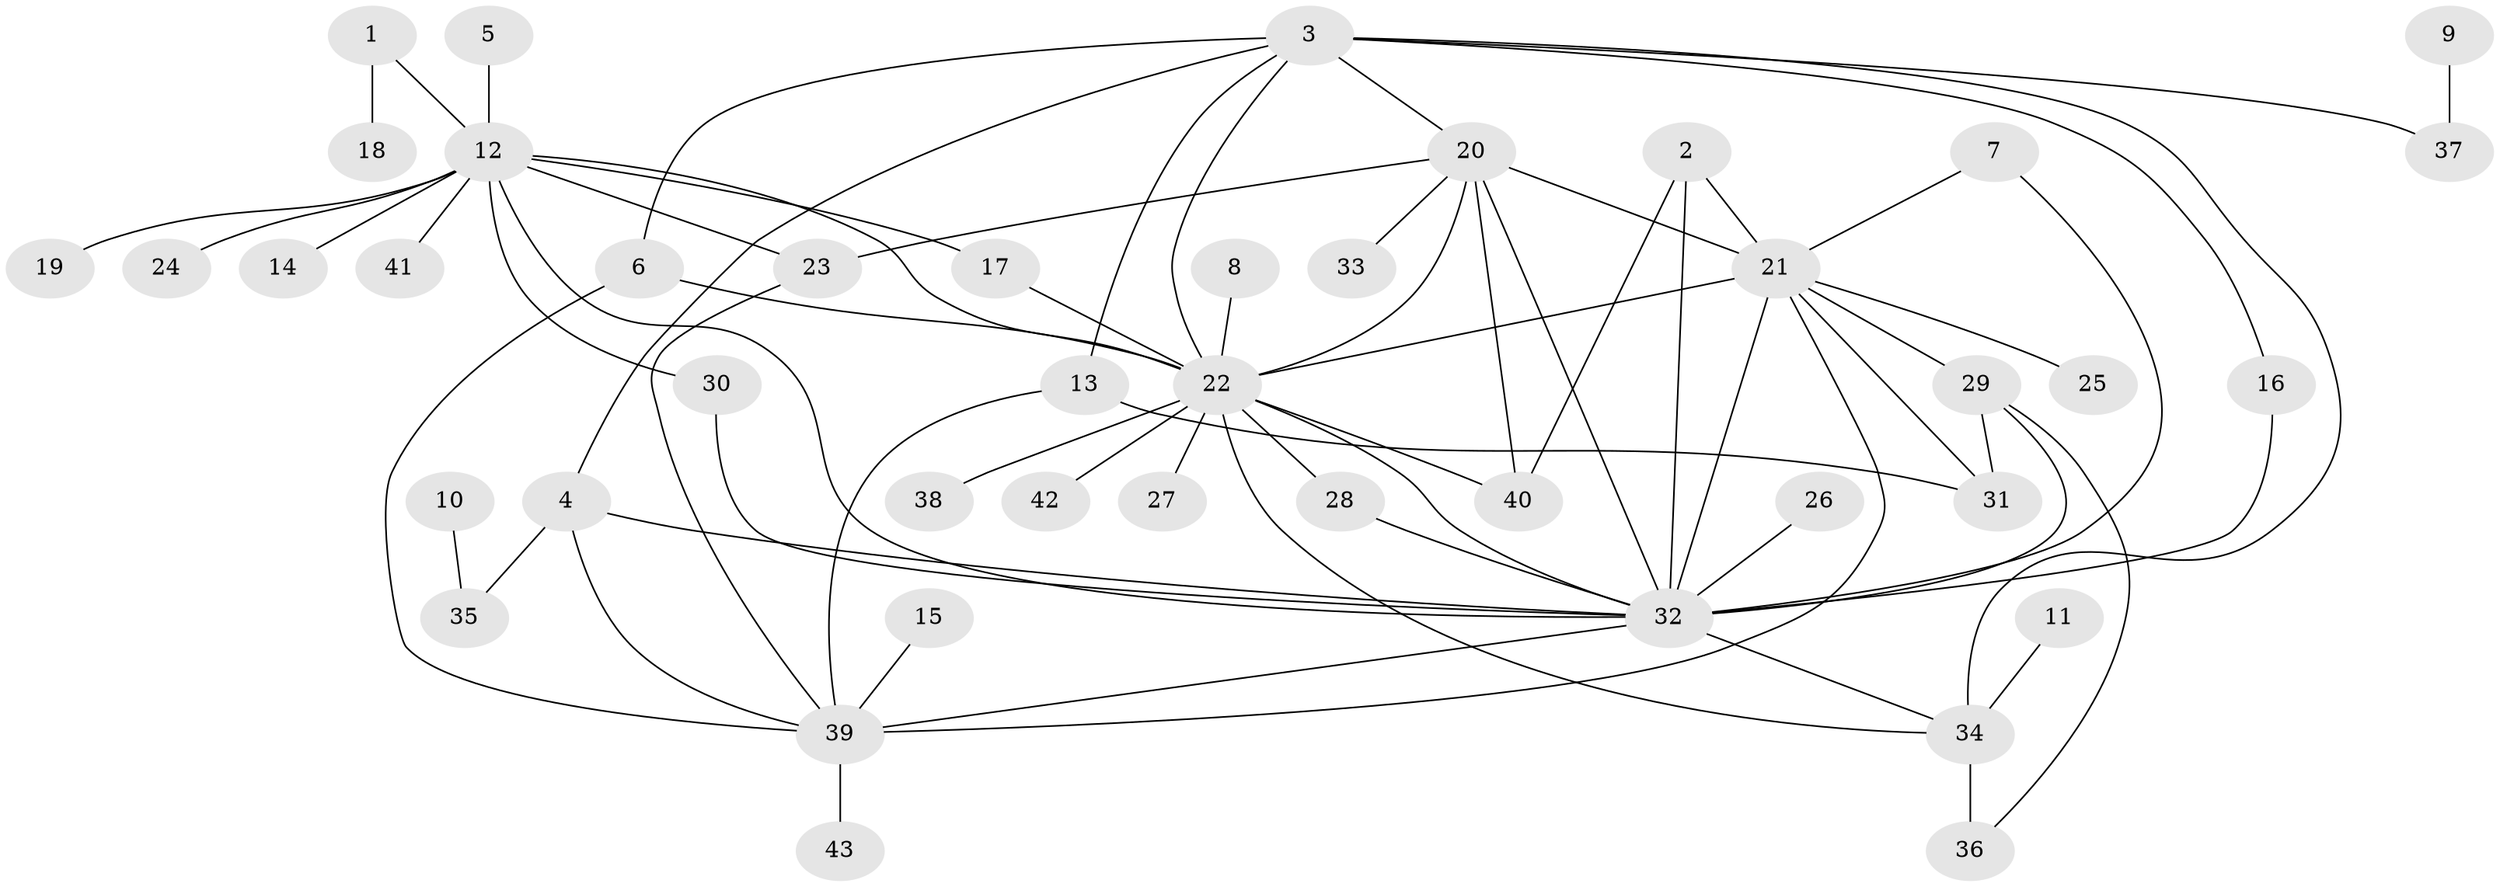 // original degree distribution, {2: 0.17647058823529413, 10: 0.011764705882352941, 4: 0.03529411764705882, 5: 0.07058823529411765, 22: 0.011764705882352941, 7: 0.011764705882352941, 18: 0.011764705882352941, 13: 0.011764705882352941, 3: 0.1411764705882353, 9: 0.023529411764705882, 1: 0.49411764705882355}
// Generated by graph-tools (version 1.1) at 2025/01/03/09/25 03:01:41]
// undirected, 43 vertices, 69 edges
graph export_dot {
graph [start="1"]
  node [color=gray90,style=filled];
  1;
  2;
  3;
  4;
  5;
  6;
  7;
  8;
  9;
  10;
  11;
  12;
  13;
  14;
  15;
  16;
  17;
  18;
  19;
  20;
  21;
  22;
  23;
  24;
  25;
  26;
  27;
  28;
  29;
  30;
  31;
  32;
  33;
  34;
  35;
  36;
  37;
  38;
  39;
  40;
  41;
  42;
  43;
  1 -- 12 [weight=1.0];
  1 -- 18 [weight=1.0];
  2 -- 21 [weight=1.0];
  2 -- 32 [weight=1.0];
  2 -- 40 [weight=1.0];
  3 -- 4 [weight=1.0];
  3 -- 6 [weight=1.0];
  3 -- 13 [weight=1.0];
  3 -- 16 [weight=1.0];
  3 -- 20 [weight=1.0];
  3 -- 22 [weight=1.0];
  3 -- 34 [weight=1.0];
  3 -- 37 [weight=1.0];
  4 -- 32 [weight=1.0];
  4 -- 35 [weight=1.0];
  4 -- 39 [weight=1.0];
  5 -- 12 [weight=1.0];
  6 -- 22 [weight=1.0];
  6 -- 39 [weight=1.0];
  7 -- 21 [weight=1.0];
  7 -- 32 [weight=1.0];
  8 -- 22 [weight=1.0];
  9 -- 37 [weight=1.0];
  10 -- 35 [weight=1.0];
  11 -- 34 [weight=1.0];
  12 -- 14 [weight=1.0];
  12 -- 17 [weight=1.0];
  12 -- 19 [weight=1.0];
  12 -- 22 [weight=1.0];
  12 -- 23 [weight=1.0];
  12 -- 24 [weight=1.0];
  12 -- 30 [weight=1.0];
  12 -- 32 [weight=1.0];
  12 -- 41 [weight=1.0];
  13 -- 31 [weight=1.0];
  13 -- 39 [weight=1.0];
  15 -- 39 [weight=1.0];
  16 -- 32 [weight=1.0];
  17 -- 22 [weight=1.0];
  20 -- 21 [weight=1.0];
  20 -- 22 [weight=1.0];
  20 -- 23 [weight=1.0];
  20 -- 32 [weight=2.0];
  20 -- 33 [weight=1.0];
  20 -- 40 [weight=1.0];
  21 -- 22 [weight=1.0];
  21 -- 25 [weight=1.0];
  21 -- 29 [weight=1.0];
  21 -- 31 [weight=1.0];
  21 -- 32 [weight=3.0];
  21 -- 39 [weight=1.0];
  22 -- 27 [weight=1.0];
  22 -- 28 [weight=1.0];
  22 -- 32 [weight=1.0];
  22 -- 34 [weight=1.0];
  22 -- 38 [weight=1.0];
  22 -- 40 [weight=1.0];
  22 -- 42 [weight=1.0];
  23 -- 39 [weight=1.0];
  26 -- 32 [weight=1.0];
  28 -- 32 [weight=1.0];
  29 -- 31 [weight=1.0];
  29 -- 32 [weight=1.0];
  29 -- 36 [weight=1.0];
  30 -- 32 [weight=1.0];
  32 -- 34 [weight=1.0];
  32 -- 39 [weight=1.0];
  34 -- 36 [weight=2.0];
  39 -- 43 [weight=1.0];
}
